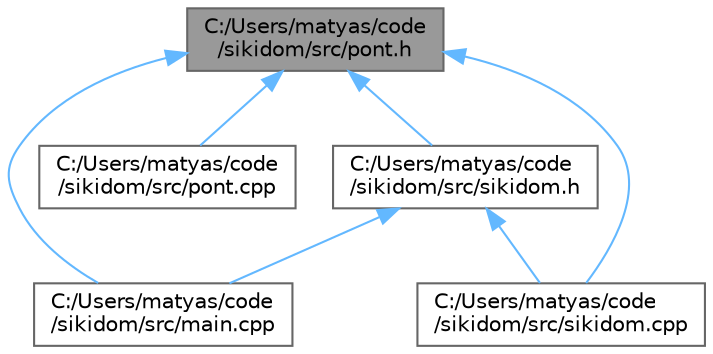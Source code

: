digraph "C:/Users/matyas/code/sikidom/src/pont.h"
{
 // LATEX_PDF_SIZE
  bgcolor="transparent";
  edge [fontname=Helvetica,fontsize=10,labelfontname=Helvetica,labelfontsize=10];
  node [fontname=Helvetica,fontsize=10,shape=box,height=0.2,width=0.4];
  Node1 [id="Node000001",label="C:/Users/matyas/code\l/sikidom/src/pont.h",height=0.2,width=0.4,color="gray40", fillcolor="grey60", style="filled", fontcolor="black",tooltip=" "];
  Node1 -> Node2 [id="edge19_Node000001_Node000002",dir="back",color="steelblue1",style="solid",tooltip=" "];
  Node2 [id="Node000002",label="C:/Users/matyas/code\l/sikidom/src/main.cpp",height=0.2,width=0.4,color="grey40", fillcolor="white", style="filled",URL="$main_8cpp.html",tooltip=" "];
  Node1 -> Node3 [id="edge20_Node000001_Node000003",dir="back",color="steelblue1",style="solid",tooltip=" "];
  Node3 [id="Node000003",label="C:/Users/matyas/code\l/sikidom/src/pont.cpp",height=0.2,width=0.4,color="grey40", fillcolor="white", style="filled",URL="$pont_8cpp.html",tooltip=" "];
  Node1 -> Node4 [id="edge21_Node000001_Node000004",dir="back",color="steelblue1",style="solid",tooltip=" "];
  Node4 [id="Node000004",label="C:/Users/matyas/code\l/sikidom/src/sikidom.cpp",height=0.2,width=0.4,color="grey40", fillcolor="white", style="filled",URL="$sikidom_8cpp.html",tooltip=" "];
  Node1 -> Node5 [id="edge22_Node000001_Node000005",dir="back",color="steelblue1",style="solid",tooltip=" "];
  Node5 [id="Node000005",label="C:/Users/matyas/code\l/sikidom/src/sikidom.h",height=0.2,width=0.4,color="grey40", fillcolor="white", style="filled",URL="$sikidom_8h.html",tooltip=" "];
  Node5 -> Node2 [id="edge23_Node000005_Node000002",dir="back",color="steelblue1",style="solid",tooltip=" "];
  Node5 -> Node4 [id="edge24_Node000005_Node000004",dir="back",color="steelblue1",style="solid",tooltip=" "];
}
